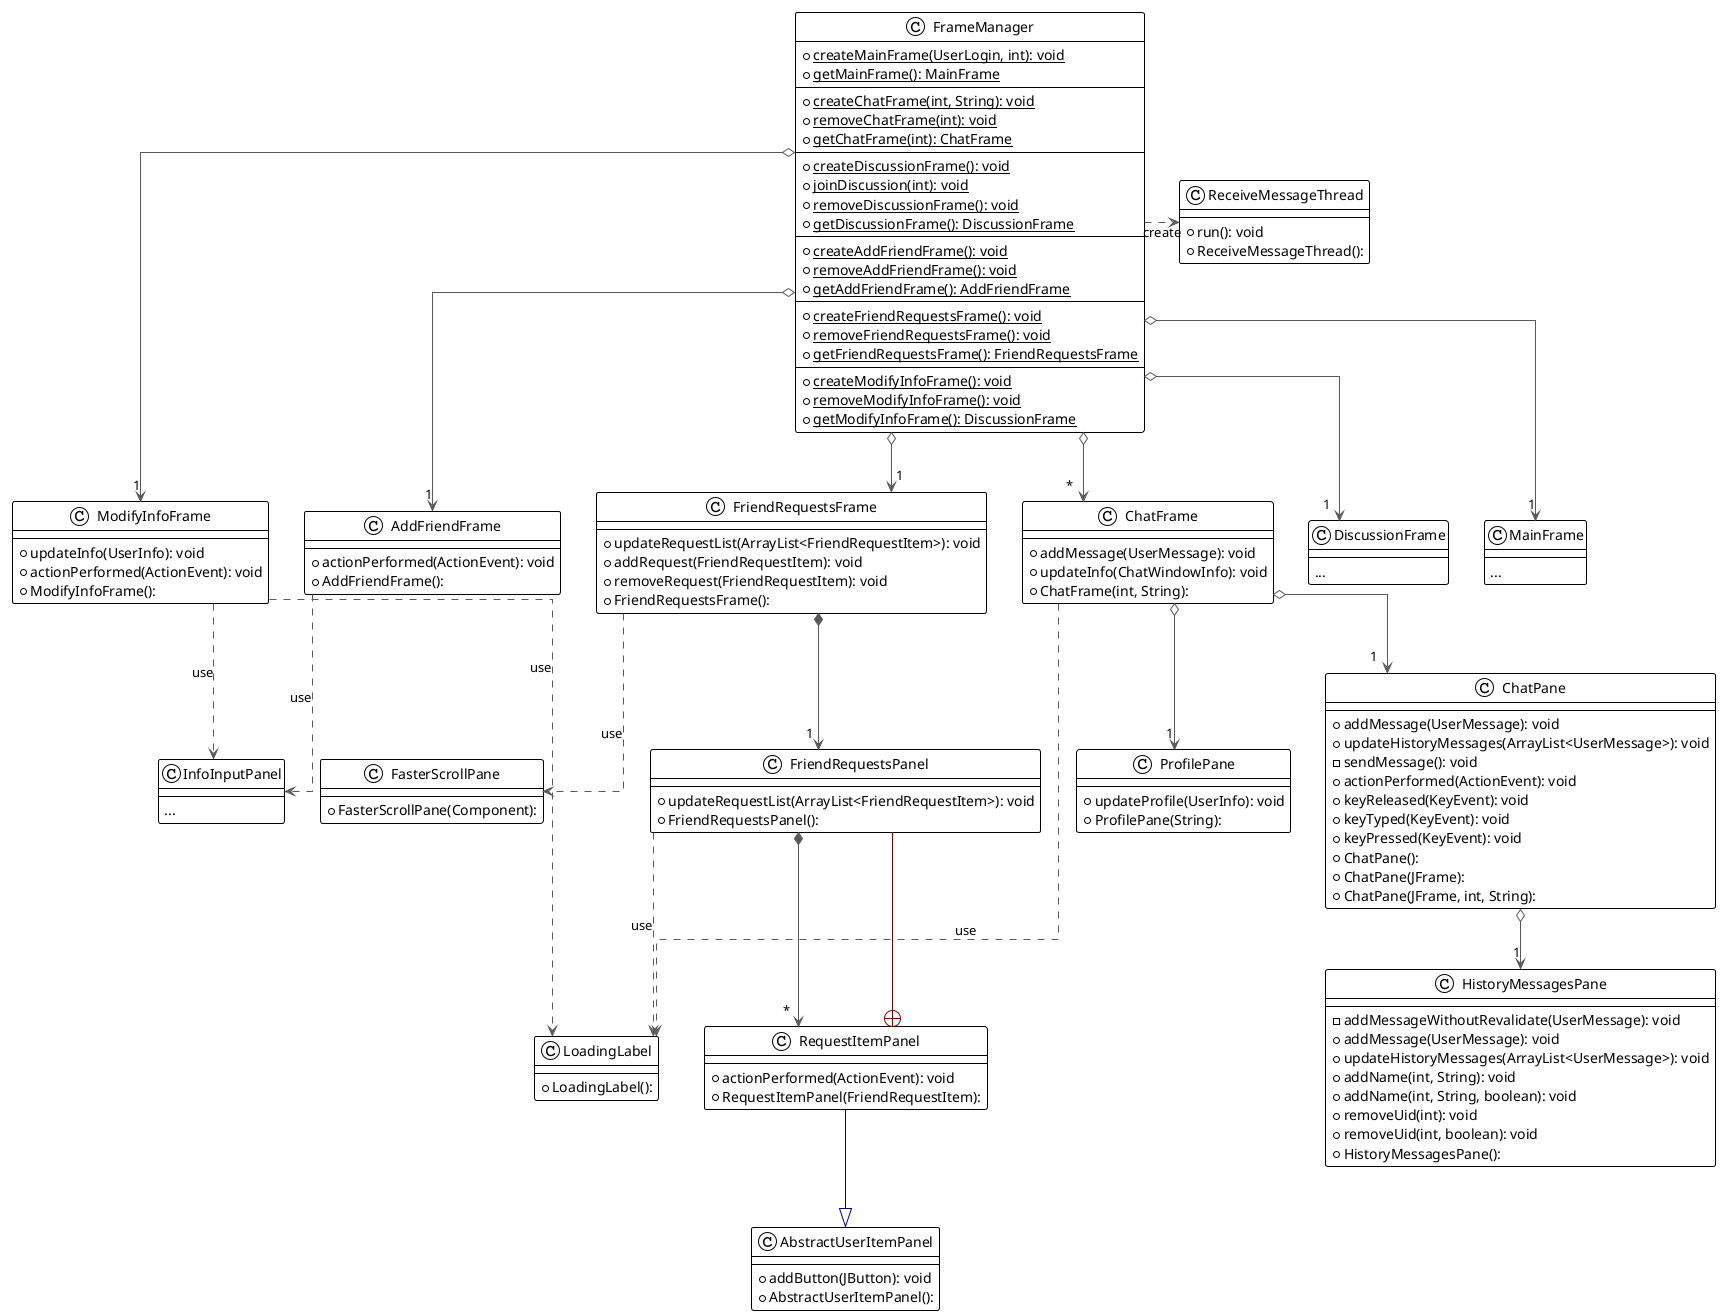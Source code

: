 @startuml client-frames

!theme plain
top to bottom direction
skinparam linetype ortho

class AbstractUserItemPanel {
  + addButton(JButton): void
  + AbstractUserItemPanel():
}
class AddFriendFrame {
  + actionPerformed(ActionEvent): void
  + AddFriendFrame():
}
class ChatFrame {
  + addMessage(UserMessage): void
  + updateInfo(ChatWindowInfo): void
  + ChatFrame(int, String):
}
class ChatPane {
  + addMessage(UserMessage): void
  + updateHistoryMessages(ArrayList<UserMessage>): void
  - sendMessage(): void
  + actionPerformed(ActionEvent): void
  + keyReleased(KeyEvent): void
  + keyTyped(KeyEvent): void
  + keyPressed(KeyEvent): void
  + ChatPane():
  + ChatPane(JFrame):
  + ChatPane(JFrame, int, String):
}
class DiscussionFrame {
  ---
  ...
}
class FasterScrollPane {
  + FasterScrollPane(Component):
}
class FrameManager {
  + {static} createMainFrame(UserLogin, int): void
  + {static} getMainFrame(): MainFrame
  ---
  + {static} createChatFrame(int, String): void
  + {static} removeChatFrame(int): void
  + {static} getChatFrame(int): ChatFrame
  ---
  + {static} createDiscussionFrame(): void
  + {static} joinDiscussion(int): void
  + {static} removeDiscussionFrame(): void
  + {static} getDiscussionFrame(): DiscussionFrame
  ---
  + {static} createAddFriendFrame(): void
  + {static} removeAddFriendFrame(): void
  + {static} getAddFriendFrame(): AddFriendFrame
  ---
  + {static} createFriendRequestsFrame(): void
  + {static} removeFriendRequestsFrame(): void
  + {static} getFriendRequestsFrame(): FriendRequestsFrame
  ---
  + {static} createModifyInfoFrame(): void
  + {static} removeModifyInfoFrame(): void
  + {static} getModifyInfoFrame(): DiscussionFrame
}
class FriendRequestsFrame {
  + updateRequestList(ArrayList<FriendRequestItem>): void
  + addRequest(FriendRequestItem): void
  + removeRequest(FriendRequestItem): void
  + FriendRequestsFrame():
}
class FriendRequestsPanel {
  + updateRequestList(ArrayList<FriendRequestItem>): void
  + FriendRequestsPanel():
}
class HistoryMessagesPane {
  - addMessageWithoutRevalidate(UserMessage): void
  + addMessage(UserMessage): void
  + updateHistoryMessages(ArrayList<UserMessage>): void
  + addName(int, String): void
  + addName(int, String, boolean): void
  + removeUid(int): void
  + removeUid(int, boolean): void
  + HistoryMessagesPane():
}
class InfoInputPanel {
  ---
  ...
}
class LoadingLabel {
  + LoadingLabel():
}
class MainFrame {
  ---
  ...
}
class ModifyInfoFrame {
  + updateInfo(UserInfo): void
  + actionPerformed(ActionEvent): void
  + ModifyInfoFrame():
}
class ProfilePane {
  + updateProfile(UserInfo): void
  + ProfilePane(String):
}
class ReceiveMessageThread {
  + run(): void
  + ReceiveMessageThread():
}
class RequestItemPanel {
  + actionPerformed(ActionEvent): void
  + RequestItemPanel(FriendRequestItem):
}

AddFriendFrame         -[#595959,dashed]->  InfoInputPanel        : "«use»"
ModifyInfoFrame        -[#595959,dashed]->  InfoInputPanel        : "«use»"
ChatFrame              -[#595959,dashed]->  LoadingLabel          : "«use»"
FriendRequestsPanel    -[#595959,dashed]->  LoadingLabel          : "«use»"
ModifyInfoFrame        -[#595959,dashed]->  LoadingLabel          : "«use»"
ChatFrame              o-[#595959,plain]-> "1" ChatPane
ChatFrame              o-[#595959,plain]-> "1" ProfilePane
ChatPane               o-[#595959,plain]-> "1" HistoryMessagesPane
FrameManager           o-[#595959,plain]-> "1" AddFriendFrame
FrameManager           o-[#595959,plain]-> "*" ChatFrame
FrameManager           o-[#595959,plain]-> "1" DiscussionFrame
FrameManager           o-[#595959,plain]-> "1" FriendRequestsFrame
FrameManager           o-[#595959,plain]-> "1" MainFrame
FrameManager           o-[#595959,plain]-> "1" ModifyInfoFrame
FrameManager           -[#595959,dashed]right->  ReceiveMessageThread  : "«create»"
FriendRequestsFrame    -[#595959,dashed]->  FasterScrollPane      : "«use»"
FriendRequestsFrame    *-[#595959,plain]-> "1" FriendRequestsPanel
FriendRequestsPanel    *-[#595959,plain]-> "*" RequestItemPanel
RequestItemPanel       -[#000082,plain]-^  AbstractUserItemPanel
RequestItemPanel       +-[#820000,plain]-  FriendRequestsPanel
AddFriendFrame -[hidden]right- FriendRequestsFrame
AddFriendFrame -[hidden]left- ModifyInfoFrame
@enduml
